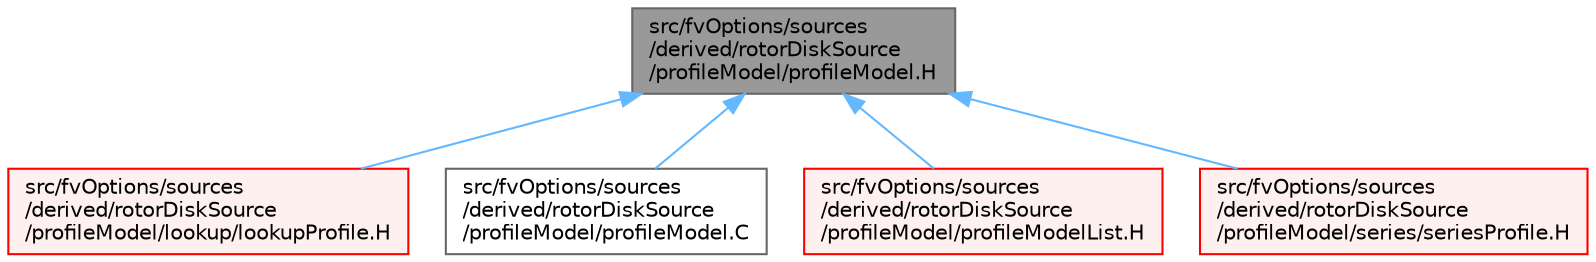 digraph "src/fvOptions/sources/derived/rotorDiskSource/profileModel/profileModel.H"
{
 // LATEX_PDF_SIZE
  bgcolor="transparent";
  edge [fontname=Helvetica,fontsize=10,labelfontname=Helvetica,labelfontsize=10];
  node [fontname=Helvetica,fontsize=10,shape=box,height=0.2,width=0.4];
  Node1 [id="Node000001",label="src/fvOptions/sources\l/derived/rotorDiskSource\l/profileModel/profileModel.H",height=0.2,width=0.4,color="gray40", fillcolor="grey60", style="filled", fontcolor="black",tooltip=" "];
  Node1 -> Node2 [id="edge1_Node000001_Node000002",dir="back",color="steelblue1",style="solid",tooltip=" "];
  Node2 [id="Node000002",label="src/fvOptions/sources\l/derived/rotorDiskSource\l/profileModel/lookup/lookupProfile.H",height=0.2,width=0.4,color="red", fillcolor="#FFF0F0", style="filled",URL="$lookupProfile_8H.html",tooltip=" "];
  Node1 -> Node4 [id="edge2_Node000001_Node000004",dir="back",color="steelblue1",style="solid",tooltip=" "];
  Node4 [id="Node000004",label="src/fvOptions/sources\l/derived/rotorDiskSource\l/profileModel/profileModel.C",height=0.2,width=0.4,color="grey40", fillcolor="white", style="filled",URL="$profileModel_8C.html",tooltip=" "];
  Node1 -> Node5 [id="edge3_Node000001_Node000005",dir="back",color="steelblue1",style="solid",tooltip=" "];
  Node5 [id="Node000005",label="src/fvOptions/sources\l/derived/rotorDiskSource\l/profileModel/profileModelList.H",height=0.2,width=0.4,color="red", fillcolor="#FFF0F0", style="filled",URL="$profileModelList_8H.html",tooltip=" "];
  Node1 -> Node18 [id="edge4_Node000001_Node000018",dir="back",color="steelblue1",style="solid",tooltip=" "];
  Node18 [id="Node000018",label="src/fvOptions/sources\l/derived/rotorDiskSource\l/profileModel/series/seriesProfile.H",height=0.2,width=0.4,color="red", fillcolor="#FFF0F0", style="filled",URL="$seriesProfile_8H.html",tooltip=" "];
}
